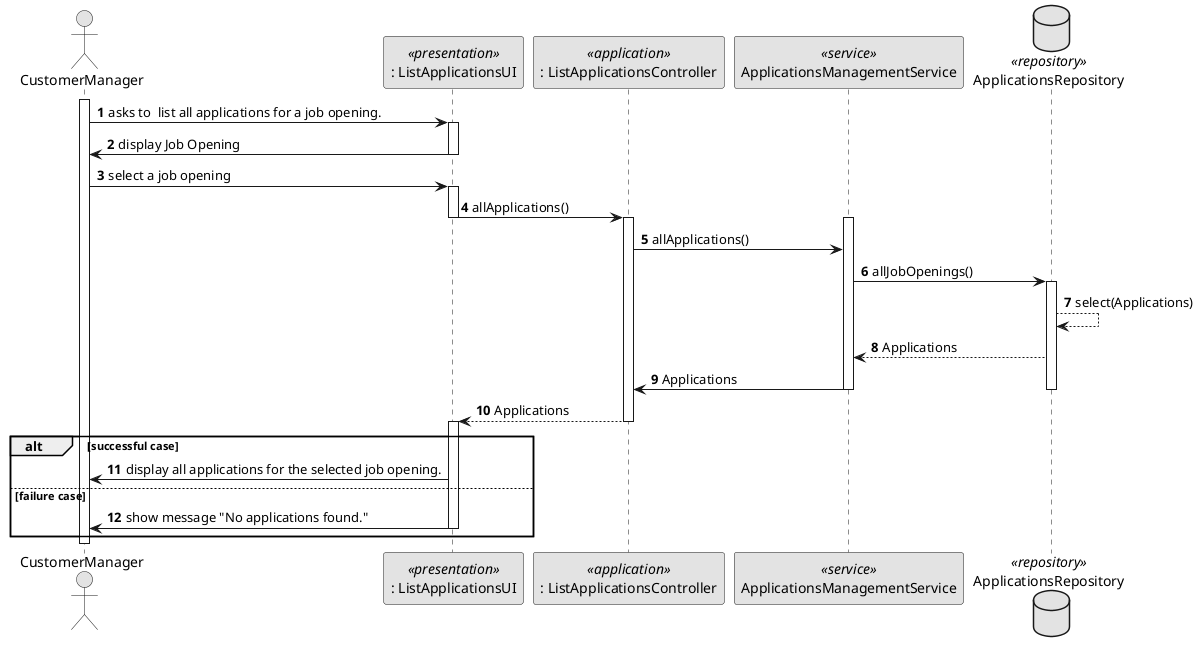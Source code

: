 @startuml
skinparam monochrome true
skinparam packageStyle rectangle
skinparam shadowing false

autonumber

'hide footbox
actor "CustomerManager" as CM
participant ": ListApplicationsUI" as ListApplicationsUI <<presentation>>
participant ": ListApplicationsController" as Controller <<application>>
participant ApplicationsManagementService as Service <<service>>


database ApplicationsRepository as ApplicationsRepository <<repository>>





activate CM
   CM -> ListApplicationsUI : asks to  list all applications for a job opening.
activate ListApplicationsUI
ListApplicationsUI -> CM : display Job Opening
  deactivate ListApplicationsUI

            CM -> ListApplicationsUI : select a job opening
activate ListApplicationsUI
ListApplicationsUI -> Controller : allApplications()
deactivate ListApplicationsUI
 activate Controller
 activate Service
                 Controller -> Service : allApplications()
                  Service -> ApplicationsRepository : allJobOpenings()
                                 activate ApplicationsRepository

                                 ApplicationsRepository --> ApplicationsRepository : select(Applications)

                                 ApplicationsRepository --> Service : Applications
                 Service -> Controller : Applications
                                 deactivate ApplicationsRepository
                 deactivate Service
                                 Controller --> ListApplicationsUI : Applications

                         deactivate Controller
activate ListApplicationsUI
 alt successful case

   ListApplicationsUI -> CM: display all applications for the selected job opening.


  else failure case
 ListApplicationsUI -> CM: show message "No applications found."
deactivate ListApplicationsUI
   end
    deactivate ListApplicationsUI




deactivate CM

@enduml
